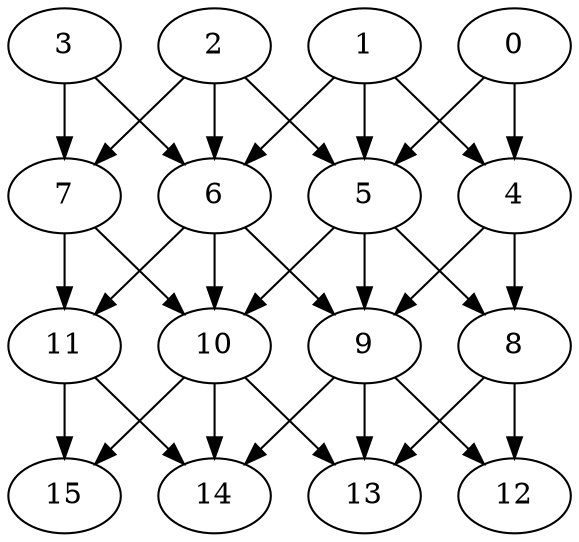 digraph "Stencil_Nodes_16_CCR_0.10_WeightType_Random#6" {
	graph ["Duplicate states"=0,
		GraphType=Stencil,
		"Max states in OPEN"=0,
		Modes="120000ms; topo-ordered tasks, ; Pruning: task equivalence, fixed order ready list, ; F-value: ; Optimisation: best schedule length (\
SL) optimisation on equal, ",
		NumberOfTasks=16,
		"Pruned using list schedule length"=5721,
		"States removed from OPEN"=0,
		TargetSystem="Homogeneous-2",
		"Time to schedule (ms)"=259,
		"Total idle time"=0,
		"Total schedule length"=864,
		"Total sequential time"=1715,
		"Total states created"=15769
	];
	0	["Finish time"=232,
		Processor=0,
		"Start time"=93,
		Weight=139];
	5	["Finish time"=417,
		Processor=1,
		"Start time"=278,
		Weight=139];
	0 -> 5	[Weight=8];
	4	["Finish time"=479,
		Processor=0,
		"Start time"=371,
		Weight=108];
	0 -> 4	[Weight=7];
	1	["Finish time"=278,
		Processor=1,
		"Start time"=139,
		Weight=139];
	1 -> 5	[Weight=4];
	1 -> 4	[Weight=2];
	6	["Finish time"=494,
		Processor=1,
		"Start time"=417,
		Weight=77];
	1 -> 6	[Weight=5];
	3	["Finish time"=139,
		Processor=1,
		"Start time"=0,
		Weight=139];
	7	["Finish time"=371,
		Processor=0,
		"Start time"=232,
		Weight=139];
	3 -> 7	[Weight=4];
	3 -> 6	[Weight=6];
	2	["Finish time"=93,
		Processor=0,
		"Start time"=0,
		Weight=93];
	2 -> 5	[Weight=5];
	2 -> 7	[Weight=10];
	2 -> 6	[Weight=3];
	10	["Finish time"=665,
		Processor=0,
		"Start time"=510,
		Weight=155];
	5 -> 10	[Weight=7];
	9	["Finish time"=633,
		Processor=1,
		"Start time"=494,
		Weight=139];
	5 -> 9	[Weight=8];
	8	["Finish time"=510,
		Processor=0,
		"Start time"=479,
		Weight=31];
	5 -> 8	[Weight=8];
	7 -> 10	[Weight=7];
	11	["Finish time"=679,
		Processor=1,
		"Start time"=633,
		Weight=46];
	7 -> 11	[Weight=8];
	4 -> 9	[Weight=6];
	4 -> 8	[Weight=6];
	6 -> 10	[Weight=10];
	6 -> 9	[Weight=5];
	6 -> 11	[Weight=6];
	14	["Finish time"=851,
		Processor=0,
		"Start time"=696,
		Weight=155];
	10 -> 14	[Weight=4];
	15	["Finish time"=864,
		Processor=1,
		"Start time"=725,
		Weight=139];
	10 -> 15	[Weight=2];
	13	["Finish time"=725,
		Processor=1,
		"Start time"=679,
		Weight=46];
	10 -> 13	[Weight=7];
	9 -> 14	[Weight=7];
	9 -> 13	[Weight=8];
	12	["Finish time"=696,
		Processor=0,
		"Start time"=665,
		Weight=31];
	9 -> 12	[Weight=2];
	11 -> 14	[Weight=4];
	11 -> 15	[Weight=2];
	8 -> 13	[Weight=9];
	8 -> 12	[Weight=2];
}
